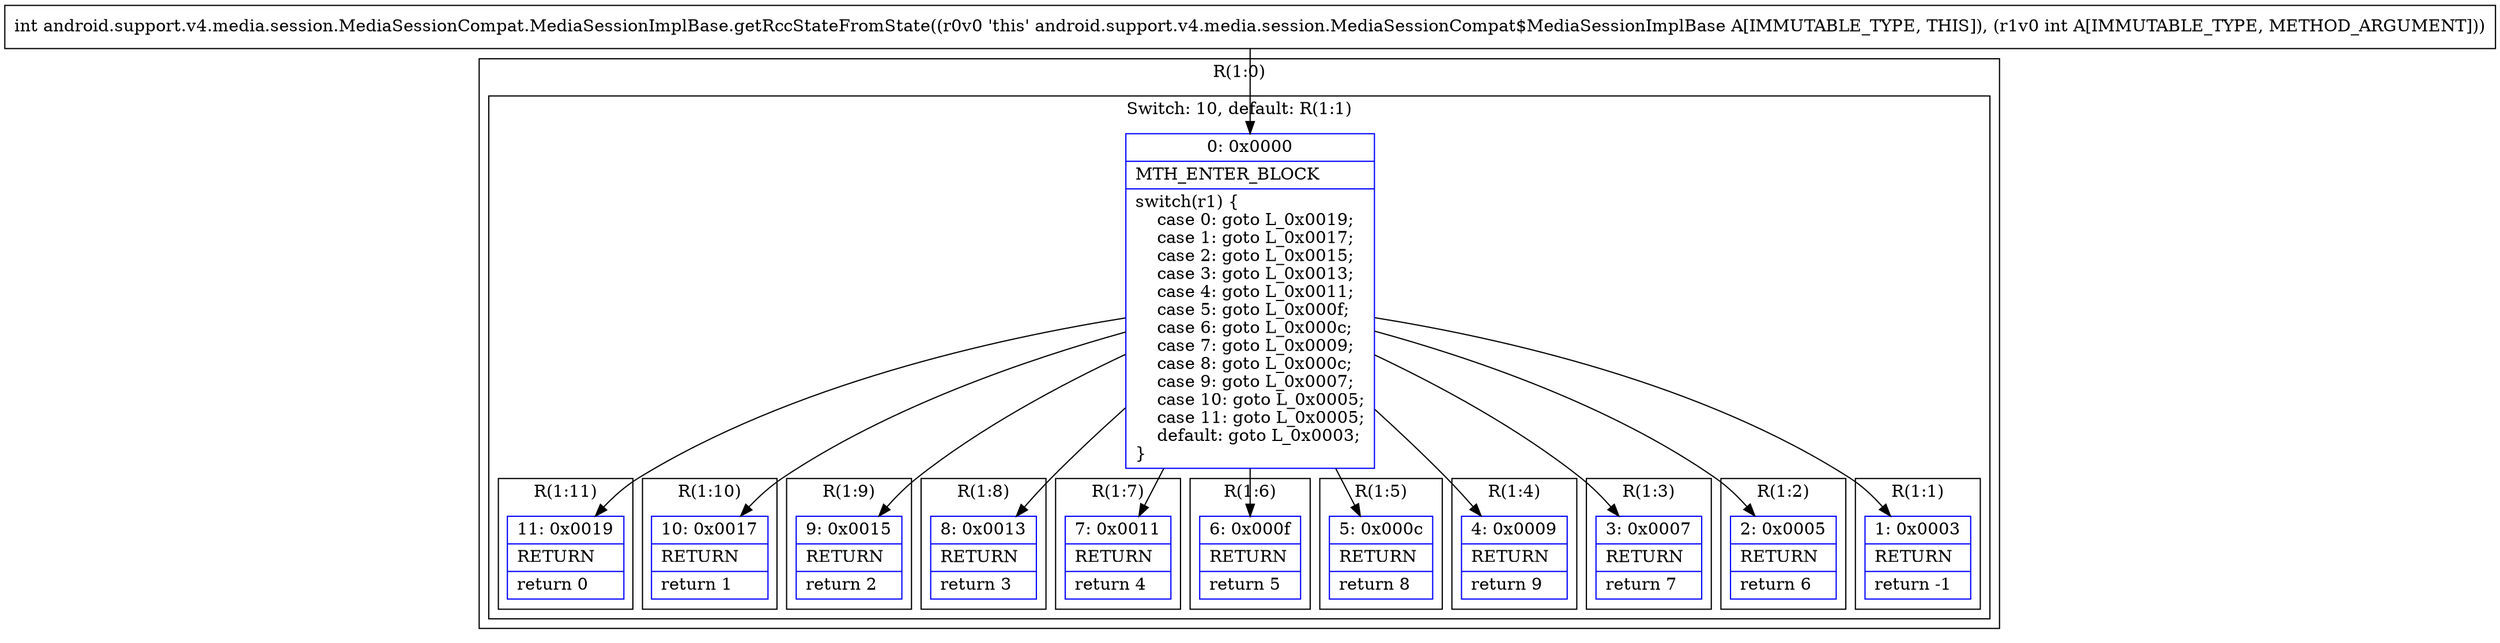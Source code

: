 digraph "CFG forandroid.support.v4.media.session.MediaSessionCompat.MediaSessionImplBase.getRccStateFromState(I)I" {
subgraph cluster_Region_456104385 {
label = "R(1:0)";
node [shape=record,color=blue];
subgraph cluster_SwitchRegion_2053806561 {
label = "Switch: 10, default: R(1:1)";
node [shape=record,color=blue];
Node_0 [shape=record,label="{0\:\ 0x0000|MTH_ENTER_BLOCK\l|switch(r1) \{\l    case 0: goto L_0x0019;\l    case 1: goto L_0x0017;\l    case 2: goto L_0x0015;\l    case 3: goto L_0x0013;\l    case 4: goto L_0x0011;\l    case 5: goto L_0x000f;\l    case 6: goto L_0x000c;\l    case 7: goto L_0x0009;\l    case 8: goto L_0x000c;\l    case 9: goto L_0x0007;\l    case 10: goto L_0x0005;\l    case 11: goto L_0x0005;\l    default: goto L_0x0003;\l\}\l}"];
subgraph cluster_Region_954517939 {
label = "R(1:11)";
node [shape=record,color=blue];
Node_11 [shape=record,label="{11\:\ 0x0019|RETURN\l|return 0\l}"];
}
subgraph cluster_Region_1268955818 {
label = "R(1:10)";
node [shape=record,color=blue];
Node_10 [shape=record,label="{10\:\ 0x0017|RETURN\l|return 1\l}"];
}
subgraph cluster_Region_748995470 {
label = "R(1:9)";
node [shape=record,color=blue];
Node_9 [shape=record,label="{9\:\ 0x0015|RETURN\l|return 2\l}"];
}
subgraph cluster_Region_36692586 {
label = "R(1:8)";
node [shape=record,color=blue];
Node_8 [shape=record,label="{8\:\ 0x0013|RETURN\l|return 3\l}"];
}
subgraph cluster_Region_471337677 {
label = "R(1:7)";
node [shape=record,color=blue];
Node_7 [shape=record,label="{7\:\ 0x0011|RETURN\l|return 4\l}"];
}
subgraph cluster_Region_1110545422 {
label = "R(1:6)";
node [shape=record,color=blue];
Node_6 [shape=record,label="{6\:\ 0x000f|RETURN\l|return 5\l}"];
}
subgraph cluster_Region_1208194933 {
label = "R(1:5)";
node [shape=record,color=blue];
Node_5 [shape=record,label="{5\:\ 0x000c|RETURN\l|return 8\l}"];
}
subgraph cluster_Region_901906605 {
label = "R(1:4)";
node [shape=record,color=blue];
Node_4 [shape=record,label="{4\:\ 0x0009|RETURN\l|return 9\l}"];
}
subgraph cluster_Region_1766861498 {
label = "R(1:3)";
node [shape=record,color=blue];
Node_3 [shape=record,label="{3\:\ 0x0007|RETURN\l|return 7\l}"];
}
subgraph cluster_Region_655311482 {
label = "R(1:2)";
node [shape=record,color=blue];
Node_2 [shape=record,label="{2\:\ 0x0005|RETURN\l|return 6\l}"];
}
subgraph cluster_Region_1935917521 {
label = "R(1:1)";
node [shape=record,color=blue];
Node_1 [shape=record,label="{1\:\ 0x0003|RETURN\l|return \-1\l}"];
}
}
}
MethodNode[shape=record,label="{int android.support.v4.media.session.MediaSessionCompat.MediaSessionImplBase.getRccStateFromState((r0v0 'this' android.support.v4.media.session.MediaSessionCompat$MediaSessionImplBase A[IMMUTABLE_TYPE, THIS]), (r1v0 int A[IMMUTABLE_TYPE, METHOD_ARGUMENT])) }"];
MethodNode -> Node_0;
Node_0 -> Node_1;
Node_0 -> Node_2;
Node_0 -> Node_3;
Node_0 -> Node_4;
Node_0 -> Node_5;
Node_0 -> Node_6;
Node_0 -> Node_7;
Node_0 -> Node_8;
Node_0 -> Node_9;
Node_0 -> Node_10;
Node_0 -> Node_11;
}

